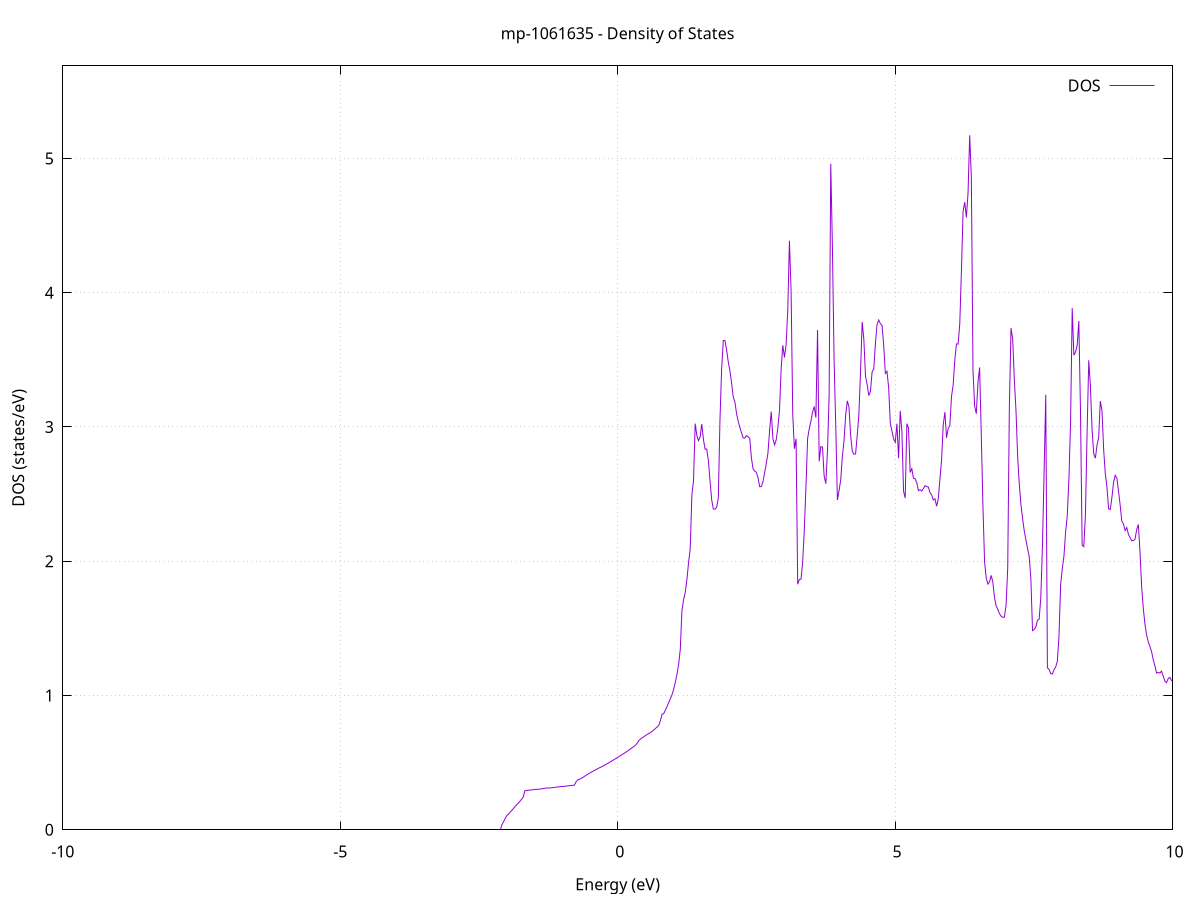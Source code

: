 set title 'mp-1061635 - Density of States'
set xlabel 'Energy (eV)'
set ylabel 'DOS (states/eV)'
set grid
set xrange [-10:10]
set yrange [0:5.689]
set xzeroaxis lt -1
set terminal png size 800,600
set output 'mp-1061635_dos_gnuplot.png'
plot '-' using 1:2 with lines title 'DOS'
-40.120500 0.000000
-40.090600 0.000000
-40.060800 0.000000
-40.031000 0.000000
-40.001200 0.000000
-39.971400 0.000000
-39.941600 0.000000
-39.911800 0.000000
-39.882000 0.000000
-39.852200 0.000000
-39.822400 0.000000
-39.792600 0.000000
-39.762800 0.000000
-39.733000 0.000000
-39.703200 0.000000
-39.673400 0.000000
-39.643600 0.000000
-39.613800 0.000000
-39.584000 0.000000
-39.554200 0.000000
-39.524400 0.000000
-39.494600 0.000000
-39.464800 0.000000
-39.434900 0.000000
-39.405100 0.000000
-39.375300 0.000000
-39.345500 0.000000
-39.315700 0.000000
-39.285900 0.000000
-39.256100 0.000000
-39.226300 0.000000
-39.196500 0.000000
-39.166700 0.000000
-39.136900 0.000000
-39.107100 0.000000
-39.077300 0.000000
-39.047500 0.000000
-39.017700 0.000000
-38.987900 0.000000
-38.958100 0.000000
-38.928300 0.000000
-38.898500 0.000000
-38.868700 0.000000
-38.838900 0.000000
-38.809100 0.000000
-38.779200 0.000000
-38.749400 0.000000
-38.719600 0.000000
-38.689800 0.000000
-38.660000 0.000000
-38.630200 0.000000
-38.600400 0.000000
-38.570600 0.000000
-38.540800 0.000000
-38.511000 0.000000
-38.481200 0.000000
-38.451400 0.000000
-38.421600 0.000000
-38.391800 0.000000
-38.362000 0.000000
-38.332200 0.000000
-38.302400 0.000000
-38.272600 0.000000
-38.242800 0.000000
-38.213000 0.000000
-38.183200 0.000000
-38.153400 0.000000
-38.123500 0.000000
-38.093700 0.000000
-38.063900 0.000000
-38.034100 0.000000
-38.004300 0.000000
-37.974500 0.000000
-37.944700 0.000000
-37.914900 0.000000
-37.885100 0.000000
-37.855300 0.000000
-37.825500 0.000000
-37.795700 0.000000
-37.765900 0.000000
-37.736100 0.000000
-37.706300 0.000000
-37.676500 0.000000
-37.646700 0.000000
-37.616900 0.000000
-37.587100 0.000000
-37.557300 0.000000
-37.527500 0.000000
-37.497700 0.000000
-37.467800 0.000000
-37.438000 0.000000
-37.408200 54.059800
-37.378400 39.136400
-37.348600 63.022700
-37.318800 0.000000
-37.289000 0.000000
-37.259200 0.000000
-37.229400 0.000000
-37.199600 0.000000
-37.169800 0.000000
-37.140000 0.000000
-37.110200 0.000000
-37.080400 0.000000
-37.050600 0.000000
-37.020800 0.000000
-36.991000 0.000000
-36.961200 0.000000
-36.931400 0.000000
-36.901600 0.000000
-36.871800 0.000000
-36.842000 0.000000
-36.812100 0.000000
-36.782300 0.000000
-36.752500 0.000000
-36.722700 0.000000
-36.692900 0.000000
-36.663100 0.000000
-36.633300 0.000000
-36.603500 0.000000
-36.573700 0.000000
-36.543900 0.000000
-36.514100 0.000000
-36.484300 0.000000
-36.454500 0.000000
-36.424700 0.000000
-36.394900 0.000000
-36.365100 0.000000
-36.335300 0.000000
-36.305500 0.000000
-36.275700 0.000000
-36.245900 0.000000
-36.216100 0.000000
-36.186300 0.000000
-36.156400 0.000000
-36.126600 0.000000
-36.096800 0.000000
-36.067000 0.000000
-36.037200 0.000000
-36.007400 0.000000
-35.977600 0.000000
-35.947800 0.000000
-35.918000 0.000000
-35.888200 0.000000
-35.858400 0.000000
-35.828600 0.000000
-35.798800 0.000000
-35.769000 0.000000
-35.739200 0.000000
-35.709400 0.000000
-35.679600 0.000000
-35.649800 0.000000
-35.620000 0.000000
-35.590200 0.000000
-35.560400 0.000000
-35.530600 0.000000
-35.500700 0.000000
-35.470900 0.000000
-35.441100 0.000000
-35.411300 0.000000
-35.381500 0.000000
-35.351700 0.000000
-35.321900 0.000000
-35.292100 0.000000
-35.262300 0.000000
-35.232500 0.000000
-35.202700 0.000000
-35.172900 0.000000
-35.143100 0.000000
-35.113300 0.000000
-35.083500 0.000000
-35.053700 0.000000
-35.023900 0.000000
-34.994100 0.000000
-34.964300 0.000000
-34.934500 0.000000
-34.904700 0.000000
-34.874900 0.000000
-34.845000 0.000000
-34.815200 0.000000
-34.785400 0.000000
-34.755600 0.000000
-34.725800 0.000000
-34.696000 0.000000
-34.666200 0.000000
-34.636400 0.000000
-34.606600 0.000000
-34.576800 0.000000
-34.547000 0.000000
-34.517200 0.000000
-34.487400 0.000000
-34.457600 0.000000
-34.427800 0.000000
-34.398000 0.000000
-34.368200 0.000000
-34.338400 0.000000
-34.308600 0.000000
-34.278800 0.000000
-34.249000 0.000000
-34.219200 0.000000
-34.189300 0.000000
-34.159500 0.000000
-34.129700 0.000000
-34.099900 0.000000
-34.070100 0.000000
-34.040300 0.000000
-34.010500 0.000000
-33.980700 0.000000
-33.950900 0.000000
-33.921100 0.000000
-33.891300 0.000000
-33.861500 0.000000
-33.831700 0.000000
-33.801900 0.000000
-33.772100 0.000000
-33.742300 0.000000
-33.712500 0.000000
-33.682700 0.000000
-33.652900 0.000000
-33.623100 0.000000
-33.593300 0.000000
-33.563500 0.000000
-33.533600 0.000000
-33.503800 0.000000
-33.474000 0.000000
-33.444200 0.000000
-33.414400 0.000000
-33.384600 0.000000
-33.354800 0.000000
-33.325000 0.000000
-33.295200 0.000000
-33.265400 0.000000
-33.235600 0.000000
-33.205800 0.000000
-33.176000 0.000000
-33.146200 0.000000
-33.116400 0.000000
-33.086600 0.000000
-33.056800 0.000000
-33.027000 0.000000
-32.997200 0.000000
-32.967400 0.000000
-32.937600 0.000000
-32.907800 0.000000
-32.877900 0.000000
-32.848100 0.000000
-32.818300 0.000000
-32.788500 0.000000
-32.758700 0.000000
-32.728900 0.000000
-32.699100 0.000000
-32.669300 0.000000
-32.639500 0.000000
-32.609700 0.000000
-32.579900 0.000000
-32.550100 0.000000
-32.520300 0.000000
-32.490500 0.000000
-32.460700 0.000000
-32.430900 0.000000
-32.401100 0.000000
-32.371300 0.000000
-32.341500 0.000000
-32.311700 0.000000
-32.281900 0.000000
-32.252100 0.000000
-32.222200 0.000000
-32.192400 0.000000
-32.162600 0.000000
-32.132800 0.000000
-32.103000 0.000000
-32.073200 0.000000
-32.043400 0.000000
-32.013600 0.000000
-31.983800 0.000000
-31.954000 0.000000
-31.924200 0.000000
-31.894400 0.000000
-31.864600 0.000000
-31.834800 0.000000
-31.805000 0.000000
-31.775200 0.000000
-31.745400 0.000000
-31.715600 0.000000
-31.685800 0.000000
-31.656000 0.000000
-31.626200 0.000000
-31.596400 0.000000
-31.566500 0.000000
-31.536700 0.000000
-31.506900 0.000000
-31.477100 0.000000
-31.447300 0.000000
-31.417500 0.000000
-31.387700 0.000000
-31.357900 0.000000
-31.328100 0.000000
-31.298300 0.000000
-31.268500 0.000000
-31.238700 0.000000
-31.208900 0.000000
-31.179100 0.000000
-31.149300 0.000000
-31.119500 0.000000
-31.089700 0.000000
-31.059900 0.000000
-31.030100 0.000000
-31.000300 0.000000
-30.970500 0.000000
-30.940700 0.000000
-30.910800 0.000000
-30.881000 0.000000
-30.851200 0.000000
-30.821400 0.000000
-30.791600 0.000000
-30.761800 0.000000
-30.732000 0.000000
-30.702200 0.000000
-30.672400 0.000000
-30.642600 0.000000
-30.612800 0.000000
-30.583000 0.000000
-30.553200 0.000000
-30.523400 0.000000
-30.493600 0.000000
-30.463800 0.000000
-30.434000 0.000000
-30.404200 0.000000
-30.374400 0.000000
-30.344600 0.000000
-30.314800 0.000000
-30.285000 0.000000
-30.255100 0.000000
-30.225300 0.000000
-30.195500 0.000000
-30.165700 0.000000
-30.135900 0.000000
-30.106100 0.000000
-30.076300 0.000000
-30.046500 0.000000
-30.016700 0.000000
-29.986900 0.000000
-29.957100 0.000000
-29.927300 0.000000
-29.897500 0.000000
-29.867700 0.000000
-29.837900 0.000000
-29.808100 0.000000
-29.778300 0.000000
-29.748500 0.000000
-29.718700 0.000000
-29.688900 0.000000
-29.659100 0.000000
-29.629300 0.000000
-29.599400 0.000000
-29.569600 0.000000
-29.539800 0.000000
-29.510000 0.000000
-29.480200 0.000000
-29.450400 0.000000
-29.420600 0.000000
-29.390800 0.000000
-29.361000 0.000000
-29.331200 0.000000
-29.301400 0.000000
-29.271600 0.000000
-29.241800 0.000000
-29.212000 0.000000
-29.182200 0.000000
-29.152400 0.000000
-29.122600 0.000000
-29.092800 0.000000
-29.063000 0.000000
-29.033200 0.000000
-29.003400 0.000000
-28.973600 0.000000
-28.943700 0.000000
-28.913900 0.000000
-28.884100 0.000000
-28.854300 0.000000
-28.824500 0.000000
-28.794700 0.000000
-28.764900 0.000000
-28.735100 0.000000
-28.705300 0.000000
-28.675500 0.000000
-28.645700 0.000000
-28.615900 0.000000
-28.586100 0.000000
-28.556300 0.000000
-28.526500 0.000000
-28.496700 0.000000
-28.466900 0.000000
-28.437100 0.000000
-28.407300 0.000000
-28.377500 0.000000
-28.347700 0.000000
-28.317900 0.000000
-28.288000 0.000000
-28.258200 0.000000
-28.228400 0.000000
-28.198600 0.000000
-28.168800 0.000000
-28.139000 0.000000
-28.109200 0.000000
-28.079400 0.000000
-28.049600 0.000000
-28.019800 0.000000
-27.990000 0.000000
-27.960200 0.000000
-27.930400 0.000000
-27.900600 0.000000
-27.870800 0.000000
-27.841000 0.000000
-27.811200 0.000000
-27.781400 0.000000
-27.751600 0.000000
-27.721800 0.000000
-27.692000 0.000000
-27.662200 0.000000
-27.632300 0.000000
-27.602500 0.000000
-27.572700 0.000000
-27.542900 0.000000
-27.513100 0.000000
-27.483300 0.000000
-27.453500 0.000000
-27.423700 0.000000
-27.393900 0.000000
-27.364100 0.000000
-27.334300 0.000000
-27.304500 0.000000
-27.274700 0.000000
-27.244900 0.000000
-27.215100 0.000000
-27.185300 0.000000
-27.155500 0.000000
-27.125700 0.000000
-27.095900 0.000000
-27.066100 0.000000
-27.036300 0.000000
-27.006500 0.000000
-26.976600 0.000000
-26.946800 0.000000
-26.917000 0.000000
-26.887200 0.000000
-26.857400 0.000000
-26.827600 0.000000
-26.797800 0.000000
-26.768000 0.000000
-26.738200 0.000000
-26.708400 0.000000
-26.678600 0.000000
-26.648800 3.176400
-26.619000 3.505100
-26.589200 7.265200
-26.559400 7.619300
-26.529600 8.308200
-26.499800 9.357700
-26.470000 13.676000
-26.440200 15.038000
-26.410400 12.339400
-26.380600 10.836700
-26.350800 12.635500
-26.320900 2.105700
-26.291100 2.290200
-26.261300 2.343800
-26.231500 2.434100
-26.201700 3.403600
-26.171900 9.936900
-26.142100 22.909900
-26.112300 19.046800
-26.082500 5.557400
-26.052700 6.165800
-26.022900 9.244000
-25.993100 10.503100
-25.963300 36.418500
-25.933500 15.148900
-25.903700 10.736200
-25.873900 10.257200
-25.844100 11.786200
-25.814300 12.355600
-25.784500 11.338600
-25.754700 13.071800
-25.724900 11.232700
-25.695100 9.788600
-25.665200 8.911100
-25.635400 8.277100
-25.605600 7.827600
-25.575800 7.023600
-25.546000 3.894200
-25.516200 3.915600
-25.486400 0.000000
-25.456600 0.000000
-25.426800 0.000000
-25.397000 0.000000
-25.367200 0.000000
-25.337400 0.000000
-25.307600 0.000000
-25.277800 0.000000
-25.248000 0.000000
-25.218200 0.000000
-25.188400 0.000000
-25.158600 0.000000
-25.128800 0.000000
-25.099000 0.000000
-25.069200 0.000000
-25.039400 0.000000
-25.009500 0.000000
-24.979700 0.000000
-24.949900 0.000000
-24.920100 0.000000
-24.890300 0.000000
-24.860500 0.000000
-24.830700 0.000000
-24.800900 0.000000
-24.771100 0.000000
-24.741300 0.000000
-24.711500 0.000000
-24.681700 0.000000
-24.651900 0.000000
-24.622100 0.000000
-24.592300 0.000000
-24.562500 0.000000
-24.532700 0.000000
-24.502900 0.000000
-24.473100 0.000000
-24.443300 0.000000
-24.413500 0.000000
-24.383700 0.000000
-24.353800 0.000000
-24.324000 0.000000
-24.294200 0.000000
-24.264400 0.000000
-24.234600 0.000000
-24.204800 0.000000
-24.175000 0.000000
-24.145200 0.000000
-24.115400 0.000000
-24.085600 0.000000
-24.055800 0.000000
-24.026000 0.000000
-23.996200 0.000000
-23.966400 0.000000
-23.936600 0.000000
-23.906800 0.000000
-23.877000 0.000000
-23.847200 0.000000
-23.817400 0.000000
-23.787600 0.000000
-23.757800 0.000000
-23.728000 0.000000
-23.698200 0.000000
-23.668300 0.000000
-23.638500 0.000000
-23.608700 0.000000
-23.578900 0.000000
-23.549100 0.000000
-23.519300 0.000000
-23.489500 0.000000
-23.459700 0.000000
-23.429900 0.000000
-23.400100 0.000000
-23.370300 0.000000
-23.340500 0.000000
-23.310700 0.000000
-23.280900 0.000000
-23.251100 0.000000
-23.221300 0.000000
-23.191500 0.000000
-23.161700 0.000000
-23.131900 0.000000
-23.102100 0.000000
-23.072300 0.000000
-23.042500 0.000000
-23.012600 0.000000
-22.982800 0.000000
-22.953000 0.000000
-22.923200 0.000000
-22.893400 0.000000
-22.863600 0.000000
-22.833800 0.000000
-22.804000 0.000000
-22.774200 0.000000
-22.744400 0.000000
-22.714600 0.000000
-22.684800 0.000000
-22.655000 0.000000
-22.625200 0.000000
-22.595400 0.000000
-22.565600 0.000000
-22.535800 0.000000
-22.506000 0.000000
-22.476200 0.000000
-22.446400 0.000000
-22.416600 0.000000
-22.386800 0.000000
-22.356900 0.000000
-22.327100 0.000000
-22.297300 0.000000
-22.267500 0.000000
-22.237700 0.000000
-22.207900 0.000000
-22.178100 0.000000
-22.148300 0.000000
-22.118500 0.000000
-22.088700 0.000000
-22.058900 0.000000
-22.029100 0.000000
-21.999300 0.000000
-21.969500 0.000000
-21.939700 0.000000
-21.909900 0.000000
-21.880100 0.000000
-21.850300 0.000000
-21.820500 0.000000
-21.790700 0.000000
-21.760900 0.000000
-21.731100 0.000000
-21.701200 0.000000
-21.671400 0.000000
-21.641600 0.000000
-21.611800 0.000000
-21.582000 0.000000
-21.552200 0.000000
-21.522400 0.000000
-21.492600 0.000000
-21.462800 0.000000
-21.433000 0.000000
-21.403200 0.000000
-21.373400 0.000000
-21.343600 0.000000
-21.313800 0.000000
-21.284000 0.000000
-21.254200 0.000000
-21.224400 0.000000
-21.194600 0.000000
-21.164800 0.000000
-21.135000 0.000000
-21.105200 0.000000
-21.075400 0.000000
-21.045500 0.000000
-21.015700 0.000000
-20.985900 0.000000
-20.956100 0.000000
-20.926300 0.000000
-20.896500 0.000000
-20.866700 0.000000
-20.836900 0.000000
-20.807100 0.000000
-20.777300 0.000000
-20.747500 0.000000
-20.717700 0.000000
-20.687900 0.000000
-20.658100 0.000000
-20.628300 0.000000
-20.598500 0.000000
-20.568700 0.000000
-20.538900 0.000000
-20.509100 0.000000
-20.479300 0.000000
-20.449500 0.000000
-20.419700 0.000000
-20.389800 0.000000
-20.360000 0.000000
-20.330200 0.000000
-20.300400 0.000000
-20.270600 0.000000
-20.240800 0.000000
-20.211000 0.000000
-20.181200 0.000000
-20.151400 0.000000
-20.121600 0.000000
-20.091800 0.000000
-20.062000 0.000000
-20.032200 0.000000
-20.002400 0.000000
-19.972600 0.000000
-19.942800 0.000000
-19.913000 0.000000
-19.883200 0.000000
-19.853400 0.000000
-19.823600 0.000000
-19.793800 0.000000
-19.764000 0.000000
-19.734100 0.000000
-19.704300 0.000000
-19.674500 0.000000
-19.644700 0.000000
-19.614900 0.000000
-19.585100 0.000000
-19.555300 0.000000
-19.525500 0.000000
-19.495700 0.000000
-19.465900 0.000000
-19.436100 0.000000
-19.406300 0.000000
-19.376500 0.000000
-19.346700 0.000000
-19.316900 0.000000
-19.287100 0.000000
-19.257300 0.000000
-19.227500 0.000000
-19.197700 0.000000
-19.167900 0.000000
-19.138100 0.000000
-19.108300 0.000000
-19.078400 0.000000
-19.048600 0.000000
-19.018800 0.000000
-18.989000 0.000000
-18.959200 0.000000
-18.929400 0.000000
-18.899600 0.000000
-18.869800 0.000000
-18.840000 0.000000
-18.810200 0.000000
-18.780400 0.000000
-18.750600 0.000000
-18.720800 0.000000
-18.691000 0.000000
-18.661200 0.000000
-18.631400 0.000000
-18.601600 0.000000
-18.571800 0.000000
-18.542000 0.000000
-18.512200 0.000000
-18.482400 0.000000
-18.452600 0.000000
-18.422700 0.000000
-18.392900 0.000000
-18.363100 0.000000
-18.333300 0.000000
-18.303500 0.000000
-18.273700 0.000000
-18.243900 0.000000
-18.214100 0.000000
-18.184300 0.000000
-18.154500 0.000000
-18.124700 0.000000
-18.094900 0.000000
-18.065100 0.000000
-18.035300 0.000000
-18.005500 0.000000
-17.975700 0.000000
-17.945900 0.000000
-17.916100 0.000000
-17.886300 0.000000
-17.856500 0.000000
-17.826700 0.000000
-17.796900 0.000000
-17.767000 0.000000
-17.737200 0.000000
-17.707400 0.000000
-17.677600 0.000000
-17.647800 0.000000
-17.618000 0.000000
-17.588200 0.000000
-17.558400 0.000000
-17.528600 0.000000
-17.498800 0.000000
-17.469000 0.000000
-17.439200 0.000000
-17.409400 0.000000
-17.379600 0.000000
-17.349800 0.000000
-17.320000 0.000000
-17.290200 0.000000
-17.260400 0.000000
-17.230600 0.000000
-17.200800 0.000000
-17.171000 0.000000
-17.141200 0.000000
-17.111300 0.000000
-17.081500 0.000000
-17.051700 0.000000
-17.021900 0.000000
-16.992100 0.000000
-16.962300 0.000000
-16.932500 0.000000
-16.902700 0.000000
-16.872900 0.000000
-16.843100 0.000000
-16.813300 0.000000
-16.783500 0.000000
-16.753700 0.000000
-16.723900 0.000000
-16.694100 0.000000
-16.664300 0.000000
-16.634500 0.000000
-16.604700 0.000000
-16.574900 0.000000
-16.545100 0.000000
-16.515300 0.000000
-16.485500 0.000000
-16.455600 0.000000
-16.425800 0.000000
-16.396000 0.000000
-16.366200 0.000000
-16.336400 0.000000
-16.306600 0.000000
-16.276800 0.000000
-16.247000 0.000000
-16.217200 0.000000
-16.187400 0.000000
-16.157600 0.000000
-16.127800 0.000000
-16.098000 0.000000
-16.068200 0.000000
-16.038400 0.000000
-16.008600 0.000000
-15.978800 0.000000
-15.949000 0.000000
-15.919200 0.000000
-15.889400 0.000000
-15.859600 0.000000
-15.829800 0.000000
-15.799900 0.000000
-15.770100 0.000000
-15.740300 0.000000
-15.710500 0.000000
-15.680700 0.000000
-15.650900 0.000000
-15.621100 0.000000
-15.591300 0.000000
-15.561500 0.000000
-15.531700 0.000000
-15.501900 0.000000
-15.472100 0.000000
-15.442300 0.000000
-15.412500 0.000000
-15.382700 0.000000
-15.352900 0.000000
-15.323100 0.000000
-15.293300 0.000000
-15.263500 0.000000
-15.233700 0.000000
-15.203900 0.000000
-15.174100 0.000000
-15.144200 0.000000
-15.114400 0.000000
-15.084600 0.000000
-15.054800 0.000000
-15.025000 0.000000
-14.995200 0.000000
-14.965400 0.000000
-14.935600 0.000000
-14.905800 0.000000
-14.876000 0.000000
-14.846200 0.000000
-14.816400 0.000000
-14.786600 0.000000
-14.756800 0.000000
-14.727000 0.000000
-14.697200 0.000000
-14.667400 0.000000
-14.637600 0.000000
-14.607800 0.000000
-14.578000 0.000000
-14.548200 0.000000
-14.518400 0.000000
-14.488500 0.000000
-14.458700 0.000000
-14.428900 0.000000
-14.399100 0.000000
-14.369300 0.000000
-14.339500 0.000000
-14.309700 0.000000
-14.279900 0.000000
-14.250100 0.000000
-14.220300 0.000000
-14.190500 0.000000
-14.160700 0.000000
-14.130900 0.000000
-14.101100 0.000000
-14.071300 0.000000
-14.041500 0.000000
-14.011700 0.000000
-13.981900 0.000000
-13.952100 0.000000
-13.922300 0.000000
-13.892500 0.000000
-13.862700 0.000000
-13.832800 0.000000
-13.803000 0.000000
-13.773200 0.000000
-13.743400 0.000000
-13.713600 0.000000
-13.683800 0.000000
-13.654000 0.000000
-13.624200 0.000000
-13.594400 0.000000
-13.564600 0.000000
-13.534800 0.000000
-13.505000 0.000000
-13.475200 0.000000
-13.445400 0.000000
-13.415600 0.000000
-13.385800 0.000000
-13.356000 0.000000
-13.326200 0.000000
-13.296400 0.000000
-13.266600 0.000000
-13.236800 0.000000
-13.207000 0.000000
-13.177100 0.000000
-13.147300 0.000000
-13.117500 0.000000
-13.087700 0.000000
-13.057900 0.000000
-13.028100 0.000000
-12.998300 0.000000
-12.968500 0.000000
-12.938700 0.000000
-12.908900 0.000000
-12.879100 0.000000
-12.849300 0.000000
-12.819500 0.000000
-12.789700 0.000000
-12.759900 0.000000
-12.730100 0.000000
-12.700300 0.000000
-12.670500 0.000000
-12.640700 0.000000
-12.610900 0.000000
-12.581100 0.000000
-12.551300 0.000000
-12.521400 0.000000
-12.491600 0.000000
-12.461800 0.000000
-12.432000 0.000000
-12.402200 0.000000
-12.372400 0.000000
-12.342600 0.000000
-12.312800 0.000000
-12.283000 0.000000
-12.253200 0.000000
-12.223400 0.000000
-12.193600 0.000000
-12.163800 0.000000
-12.134000 0.000000
-12.104200 0.000000
-12.074400 0.000000
-12.044600 0.000000
-12.014800 0.000000
-11.985000 0.000000
-11.955200 0.000000
-11.925400 0.000000
-11.895600 0.000000
-11.865700 0.000000
-11.835900 0.000000
-11.806100 0.000000
-11.776300 0.000000
-11.746500 0.000000
-11.716700 0.000000
-11.686900 0.000000
-11.657100 0.000000
-11.627300 0.000000
-11.597500 0.000000
-11.567700 0.000000
-11.537900 0.000000
-11.508100 0.000000
-11.478300 0.000000
-11.448500 0.000000
-11.418700 0.000000
-11.388900 0.000000
-11.359100 0.000000
-11.329300 0.000000
-11.299500 0.000000
-11.269700 0.000000
-11.239900 0.000000
-11.210000 0.000000
-11.180200 0.000000
-11.150400 0.000000
-11.120600 0.000000
-11.090800 0.000000
-11.061000 0.000000
-11.031200 0.000000
-11.001400 0.000000
-10.971600 0.000000
-10.941800 0.000000
-10.912000 0.000000
-10.882200 0.000000
-10.852400 0.000000
-10.822600 0.000000
-10.792800 0.000000
-10.763000 0.000000
-10.733200 0.000000
-10.703400 0.000000
-10.673600 0.000000
-10.643800 0.000000
-10.614000 0.000000
-10.584200 0.000000
-10.554300 0.000000
-10.524500 0.000000
-10.494700 0.000000
-10.464900 0.000000
-10.435100 0.000000
-10.405300 0.000000
-10.375500 0.000000
-10.345700 0.000000
-10.315900 0.000000
-10.286100 0.000000
-10.256300 0.000000
-10.226500 0.000000
-10.196700 0.000000
-10.166900 0.000000
-10.137100 0.000000
-10.107300 0.000000
-10.077500 0.000000
-10.047700 0.000000
-10.017900 0.000000
-9.988100 0.000000
-9.958300 0.000000
-9.928500 0.000000
-9.898600 0.000000
-9.868800 0.000000
-9.839000 0.000000
-9.809200 0.000000
-9.779400 0.000000
-9.749600 0.000000
-9.719800 0.000000
-9.690000 0.000000
-9.660200 0.000000
-9.630400 0.000000
-9.600600 0.000000
-9.570800 0.000000
-9.541000 0.000000
-9.511200 0.000000
-9.481400 0.000000
-9.451600 0.000000
-9.421800 0.000000
-9.392000 0.000000
-9.362200 0.000000
-9.332400 0.000000
-9.302600 0.000000
-9.272800 0.000000
-9.242900 0.000000
-9.213100 0.000000
-9.183300 0.000000
-9.153500 0.000000
-9.123700 0.000000
-9.093900 0.000000
-9.064100 0.000000
-9.034300 0.000000
-9.004500 0.000000
-8.974700 0.000000
-8.944900 0.000000
-8.915100 0.000000
-8.885300 0.000000
-8.855500 0.000000
-8.825700 0.000000
-8.795900 0.000000
-8.766100 0.000000
-8.736300 0.000000
-8.706500 0.000000
-8.676700 0.000000
-8.646900 0.000000
-8.617100 0.000000
-8.587200 0.000000
-8.557400 0.000000
-8.527600 0.000000
-8.497800 0.000000
-8.468000 0.000000
-8.438200 0.000000
-8.408400 0.000000
-8.378600 0.000000
-8.348800 0.000000
-8.319000 0.000000
-8.289200 0.000000
-8.259400 0.000000
-8.229600 0.000000
-8.199800 0.000000
-8.170000 0.000000
-8.140200 0.000000
-8.110400 0.000000
-8.080600 0.000000
-8.050800 0.000000
-8.021000 0.000000
-7.991200 0.000000
-7.961400 0.000000
-7.931500 0.000000
-7.901700 0.000000
-7.871900 0.000000
-7.842100 0.000000
-7.812300 0.000000
-7.782500 0.000000
-7.752700 0.000000
-7.722900 0.000000
-7.693100 0.000000
-7.663300 0.000000
-7.633500 0.000000
-7.603700 0.000000
-7.573900 0.000000
-7.544100 0.000000
-7.514300 0.000000
-7.484500 0.000000
-7.454700 0.000000
-7.424900 0.000000
-7.395100 0.000000
-7.365300 0.000000
-7.335500 0.000000
-7.305700 0.000000
-7.275800 0.000000
-7.246000 0.000000
-7.216200 0.000000
-7.186400 0.000000
-7.156600 0.000000
-7.126800 0.000000
-7.097000 0.000000
-7.067200 0.000000
-7.037400 0.000000
-7.007600 0.000000
-6.977800 0.000000
-6.948000 0.000000
-6.918200 0.000000
-6.888400 0.000000
-6.858600 0.000000
-6.828800 0.000000
-6.799000 0.000000
-6.769200 0.000000
-6.739400 0.000000
-6.709600 0.000000
-6.679800 0.000000
-6.650000 0.000000
-6.620100 0.000000
-6.590300 0.000000
-6.560500 0.000000
-6.530700 0.000000
-6.500900 0.000000
-6.471100 0.000000
-6.441300 0.000000
-6.411500 0.000000
-6.381700 0.000000
-6.351900 0.000000
-6.322100 0.000000
-6.292300 0.000000
-6.262500 0.000000
-6.232700 0.000000
-6.202900 0.000000
-6.173100 0.000000
-6.143300 0.000000
-6.113500 0.000000
-6.083700 0.000000
-6.053900 0.000000
-6.024100 0.000000
-5.994300 0.000000
-5.964400 0.000000
-5.934600 0.000000
-5.904800 0.000000
-5.875000 0.000000
-5.845200 0.000000
-5.815400 0.000000
-5.785600 0.000000
-5.755800 0.000000
-5.726000 0.000000
-5.696200 0.000000
-5.666400 0.000000
-5.636600 0.000000
-5.606800 0.000000
-5.577000 0.000000
-5.547200 0.000000
-5.517400 0.000000
-5.487600 0.000000
-5.457800 0.000000
-5.428000 0.000000
-5.398200 0.000000
-5.368400 0.000000
-5.338600 0.000000
-5.308700 0.000000
-5.278900 0.000000
-5.249100 0.000000
-5.219300 0.000000
-5.189500 0.000000
-5.159700 0.000000
-5.129900 0.000000
-5.100100 0.000000
-5.070300 0.000000
-5.040500 0.000000
-5.010700 0.000000
-4.980900 0.000000
-4.951100 0.000000
-4.921300 0.000000
-4.891500 0.000000
-4.861700 0.000000
-4.831900 0.000000
-4.802100 0.000000
-4.772300 0.000000
-4.742500 0.000000
-4.712700 0.000000
-4.682900 0.000000
-4.653000 0.000000
-4.623200 0.000000
-4.593400 0.000000
-4.563600 0.000000
-4.533800 0.000000
-4.504000 0.000000
-4.474200 0.000000
-4.444400 0.000000
-4.414600 0.000000
-4.384800 0.000000
-4.355000 0.000000
-4.325200 0.000000
-4.295400 0.000000
-4.265600 0.000000
-4.235800 0.000000
-4.206000 0.000000
-4.176200 0.000000
-4.146400 0.000000
-4.116600 0.000000
-4.086800 0.000000
-4.057000 0.000000
-4.027200 0.000000
-3.997300 0.000000
-3.967500 0.000000
-3.937700 0.000000
-3.907900 0.000000
-3.878100 0.000000
-3.848300 0.000000
-3.818500 0.000000
-3.788700 0.000000
-3.758900 0.000000
-3.729100 0.000000
-3.699300 0.000000
-3.669500 0.000000
-3.639700 0.000000
-3.609900 0.000000
-3.580100 0.000000
-3.550300 0.000000
-3.520500 0.000000
-3.490700 0.000000
-3.460900 0.000000
-3.431100 0.000000
-3.401300 0.000000
-3.371500 0.000000
-3.341600 0.000000
-3.311800 0.000000
-3.282000 0.000000
-3.252200 0.000000
-3.222400 0.000000
-3.192600 0.000000
-3.162800 0.000000
-3.133000 0.000000
-3.103200 0.000000
-3.073400 0.000000
-3.043600 0.000000
-3.013800 0.000000
-2.984000 0.000000
-2.954200 0.000000
-2.924400 0.000000
-2.894600 0.000000
-2.864800 0.000000
-2.835000 0.000000
-2.805200 0.000000
-2.775400 0.000000
-2.745600 0.000000
-2.715800 0.000000
-2.685900 0.000000
-2.656100 0.000000
-2.626300 0.000000
-2.596500 0.000000
-2.566700 0.000000
-2.536900 0.000000
-2.507100 0.000000
-2.477300 0.000000
-2.447500 0.000000
-2.417700 0.000000
-2.387900 0.000000
-2.358100 0.000000
-2.328300 0.000000
-2.298500 0.000000
-2.268700 0.000000
-2.238900 0.000000
-2.209100 0.000000
-2.179300 0.000000
-2.149500 0.000000
-2.119700 0.000000
-2.089900 0.033000
-2.060100 0.057700
-2.030200 0.081400
-2.000400 0.104400
-1.970600 0.115200
-1.940800 0.129200
-1.911000 0.142600
-1.881200 0.157100
-1.851400 0.172100
-1.821600 0.185200
-1.791800 0.197800
-1.762000 0.211900
-1.732200 0.226800
-1.702400 0.241900
-1.672600 0.291100
-1.642800 0.292600
-1.613000 0.295100
-1.583200 0.294600
-1.553400 0.297000
-1.523600 0.298500
-1.493800 0.300600
-1.464000 0.301500
-1.434200 0.301200
-1.404400 0.302900
-1.374500 0.304900
-1.344700 0.306300
-1.314900 0.308600
-1.285100 0.311100
-1.255300 0.311400
-1.225500 0.311100
-1.195700 0.312300
-1.165900 0.314100
-1.136100 0.316000
-1.106300 0.317500
-1.076500 0.319000
-1.046700 0.320400
-1.016900 0.322000
-0.987100 0.322800
-0.957300 0.323600
-0.927500 0.325200
-0.897700 0.327000
-0.867900 0.328400
-0.838100 0.329700
-0.808300 0.330900
-0.778500 0.332600
-0.748700 0.358300
-0.718800 0.372100
-0.689000 0.375600
-0.659200 0.382000
-0.629400 0.389300
-0.599600 0.397300
-0.569800 0.405800
-0.540000 0.412900
-0.510200 0.420500
-0.480400 0.428100
-0.450600 0.434500
-0.420800 0.440700
-0.391000 0.447400
-0.361200 0.454300
-0.331400 0.461000
-0.301600 0.466900
-0.271800 0.472800
-0.242000 0.479600
-0.212200 0.486500
-0.182400 0.493600
-0.152600 0.500800
-0.122800 0.508100
-0.093000 0.515200
-0.063100 0.522600
-0.033300 0.530400
-0.003500 0.538400
0.026300 0.546200
0.056100 0.554000
0.085900 0.561800
0.115700 0.569100
0.145500 0.577100
0.175300 0.585600
0.205100 0.594400
0.234900 0.603300
0.264700 0.612500
0.294500 0.621800
0.324300 0.631200
0.354100 0.645800
0.383900 0.665400
0.413700 0.676400
0.443500 0.685100
0.473300 0.693700
0.503100 0.702200
0.532900 0.710400
0.562700 0.716700
0.592600 0.724300
0.622400 0.733800
0.652200 0.744200
0.682000 0.754800
0.711800 0.765700
0.741600 0.777400
0.771400 0.814000
0.801200 0.861200
0.831000 0.865500
0.860800 0.891600
0.890600 0.918800
0.920400 0.948100
0.950200 0.975700
0.980000 1.006000
1.009800 1.047200
1.039600 1.098200
1.069400 1.158600
1.099200 1.230700
1.129000 1.344200
1.158800 1.631700
1.188600 1.715300
1.218400 1.768900
1.248300 1.863000
1.278100 1.990000
1.307900 2.091600
1.337700 2.491800
1.367500 2.599900
1.397300 3.025100
1.427100 2.936600
1.456900 2.897900
1.486700 2.926600
1.516500 3.021700
1.546300 2.906400
1.576100 2.834500
1.605900 2.835900
1.635700 2.746900
1.665500 2.597900
1.695300 2.456800
1.725100 2.388400
1.754900 2.388300
1.784700 2.402300
1.814500 2.472000
1.844300 3.055500
1.874100 3.428200
1.904000 3.644300
1.933800 3.642900
1.963600 3.574600
1.993400 3.485700
2.023200 3.418700
2.053000 3.330800
2.082800 3.224000
2.112600 3.188400
2.142400 3.101300
2.172200 3.043900
2.202000 2.997000
2.231800 2.957900
2.261600 2.918800
2.291400 2.916500
2.321200 2.935900
2.351000 2.926900
2.380800 2.914900
2.410600 2.770800
2.440400 2.688100
2.470200 2.671300
2.500000 2.662400
2.529800 2.622700
2.559700 2.555200
2.589500 2.555500
2.619300 2.592600
2.649100 2.657100
2.678900 2.727700
2.708700 2.805600
2.738500 2.971600
2.768300 3.114700
2.798100 2.913000
2.827900 2.865800
2.857700 2.903900
2.887500 2.993700
2.917300 3.123000
2.947100 3.436900
2.976900 3.607700
3.006700 3.517900
3.036500 3.614700
3.066300 3.870800
3.096100 4.386200
3.125900 4.014400
3.155700 3.096700
3.185500 2.837900
3.215400 2.912300
3.245200 1.828400
3.275000 1.864100
3.304800 1.866100
3.334600 1.995300
3.364400 2.233000
3.394200 2.559700
3.424000 2.914500
3.453800 2.988600
3.483600 3.043600
3.513400 3.111500
3.543200 3.151800
3.573000 3.069200
3.602800 3.721900
3.632600 2.743600
3.662400 2.853700
3.692200 2.850300
3.722000 2.633100
3.751800 2.577600
3.781600 2.818500
3.811400 3.234500
3.841200 4.960100
3.871100 4.330200
3.900900 3.504400
3.930700 3.009100
3.960500 2.455800
3.990300 2.524900
4.020100 2.605400
4.049900 2.780800
4.079700 2.896500
4.109500 3.087800
4.139300 3.194400
4.169100 3.148300
4.198900 2.938900
4.228700 2.819300
4.258500 2.796400
4.288300 2.799900
4.318100 2.936900
4.347900 3.096900
4.377700 3.412700
4.407500 3.782300
4.437300 3.652500
4.467100 3.378600
4.496900 3.315100
4.526800 3.233100
4.556600 3.266200
4.586400 3.410700
4.616200 3.432400
4.646000 3.623200
4.675800 3.765300
4.705600 3.796700
4.735400 3.768300
4.765200 3.757100
4.795000 3.608800
4.824800 3.399000
4.854600 3.414400
4.884400 3.292700
4.914200 3.027400
4.944000 2.969800
4.973800 2.910600
5.003600 2.885700
5.033400 3.024300
5.063200 2.767400
5.093000 3.119600
5.122800 2.969600
5.152600 2.521700
5.182400 2.470600
5.212300 3.024100
5.242100 2.993400
5.271900 2.660900
5.301700 2.689500
5.331500 2.618400
5.361300 2.614700
5.391100 2.584200
5.420900 2.525800
5.450700 2.532700
5.480500 2.523000
5.510300 2.541300
5.540100 2.562600
5.569900 2.556200
5.599700 2.551900
5.629500 2.510900
5.659300 2.494400
5.689100 2.456400
5.718900 2.465100
5.748700 2.409100
5.778500 2.464600
5.808300 2.611300
5.838100 2.753400
5.868000 3.016200
5.897800 3.110600
5.927600 2.919100
5.957400 2.988300
5.987200 3.010000
6.017000 3.226500
6.046800 3.312500
6.076600 3.497000
6.106400 3.618200
6.136200 3.617200
6.166000 3.766700
6.195800 4.159200
6.225600 4.605600
6.255400 4.674800
6.285200 4.559800
6.315000 4.739700
6.344800 5.171400
6.374600 4.862300
6.404400 3.419500
6.434200 3.155600
6.464000 3.098500
6.493800 3.328600
6.523700 3.442900
6.553500 2.942600
6.583300 2.415200
6.613100 1.995200
6.642900 1.875400
6.672700 1.829700
6.702500 1.845800
6.732300 1.894300
6.762100 1.844300
6.791900 1.728600
6.821700 1.666700
6.851500 1.641600
6.881300 1.609500
6.911100 1.590700
6.940900 1.582500
6.970700 1.583800
7.000500 1.673600
7.030300 1.948500
7.060100 3.159500
7.089900 3.735700
7.119700 3.655900
7.149500 3.351900
7.179400 3.120400
7.209200 2.777700
7.239000 2.572600
7.268800 2.420600
7.298600 2.317500
7.328400 2.225300
7.358200 2.159100
7.388000 2.092800
7.417800 2.033200
7.447600 1.867100
7.477400 1.483100
7.507200 1.491600
7.537000 1.510200
7.566800 1.561000
7.596600 1.569100
7.626400 1.727400
7.656200 2.114100
7.686000 2.664800
7.715800 3.238800
7.745600 1.206200
7.775400 1.194500
7.805200 1.162300
7.835100 1.160100
7.864900 1.190900
7.894700 1.212300
7.924500 1.255000
7.954300 1.440400
7.984100 1.825000
8.013900 1.946700
8.043700 2.037400
8.073500 2.216900
8.103300 2.338600
8.133100 2.612900
8.162900 3.033400
8.192700 3.884900
8.222500 3.534300
8.252300 3.557300
8.282100 3.606000
8.311900 3.788900
8.341700 3.116700
8.371500 2.119500
8.401300 2.108200
8.431100 2.350900
8.460900 2.962700
8.490800 3.496300
8.520600 3.304000
8.550400 2.981100
8.580200 2.799500
8.610000 2.767400
8.639800 2.865400
8.669600 2.921700
8.699400 3.192600
8.729200 3.120500
8.759000 2.832000
8.788800 2.652700
8.818600 2.552000
8.848400 2.390500
8.878200 2.384900
8.908000 2.473900
8.937800 2.588000
8.967600 2.640000
8.997400 2.618500
9.027200 2.522200
9.057000 2.416500
9.086800 2.297400
9.116600 2.278500
9.146500 2.228500
9.176300 2.250700
9.206100 2.200100
9.235900 2.175200
9.265700 2.152100
9.295500 2.154400
9.325300 2.164700
9.355100 2.237600
9.384900 2.273100
9.414700 2.067000
9.444500 1.806200
9.474300 1.646000
9.504100 1.530000
9.533900 1.450200
9.563700 1.399200
9.593500 1.364600
9.623300 1.326100
9.653100 1.265400
9.682900 1.220700
9.712700 1.167000
9.742500 1.171900
9.772300 1.166900
9.802200 1.181600
9.832000 1.145800
9.861800 1.108000
9.891600 1.095100
9.921400 1.125000
9.951200 1.135200
9.981000 1.110100
10.010800 1.110100
10.040600 1.113800
10.070400 1.121000
10.100200 1.130600
10.130000 1.141600
10.159800 1.145800
10.189600 1.157000
10.219400 1.270200
10.249200 1.440300
10.279000 1.478400
10.308800 1.480300
10.338600 1.506400
10.368400 1.527400
10.398200 1.554700
10.428000 1.619600
10.457900 1.708700
10.487700 1.839000
10.517500 1.898100
10.547300 2.011400
10.577100 2.053200
10.606900 2.062300
10.636700 2.037900
10.666500 1.977200
10.696300 1.925600
10.726100 1.924500
10.755900 1.907900
10.785700 1.855700
10.815500 1.832900
10.845300 1.813400
10.875100 1.773300
10.904900 1.714600
10.934700 1.666100
10.964500 1.640000
10.994300 1.599800
11.024100 1.572100
11.053900 1.487800
11.083700 1.405000
11.113600 1.335200
11.143400 1.293600
11.173200 1.288800
11.203000 1.323200
11.232800 1.399500
11.262600 1.327200
11.292400 1.271500
11.322200 1.239000
11.352000 1.212000
11.381800 1.186200
11.411600 1.162800
11.441400 1.137300
11.471200 1.119200
11.501000 1.087900
11.530800 1.071700
11.560600 1.066400
11.590400 1.061600
11.620200 1.065800
11.650000 1.074200
11.679800 1.059100
11.709600 1.063200
11.739400 1.011700
11.769300 0.971000
11.799100 0.961200
11.828900 0.976400
11.858700 0.936700
11.888500 0.914500
11.918300 0.865300
11.948100 0.890900
11.977900 0.919700
12.007700 0.947800
12.037500 1.043800
12.067300 1.163900
12.097100 1.272300
12.126900 1.359400
12.156700 1.503600
12.186500 1.623600
12.216300 1.724100
12.246100 1.733500
12.275900 1.739400
12.305700 1.751000
12.335500 1.759000
12.365300 1.852800
12.395100 1.851900
12.425000 1.759200
12.454800 1.680700
12.484600 1.598600
12.514400 1.517100
12.544200 1.398300
12.574000 1.337200
12.603800 1.293900
12.633600 1.220800
12.663400 1.126400
12.693200 1.058800
12.723000 0.991300
12.752800 0.933200
12.782600 0.893400
12.812400 0.829300
12.842200 0.770200
12.872000 0.722800
12.901800 0.706400
12.931600 0.690500
12.961400 0.667800
12.991200 0.671800
13.021000 0.641500
13.050800 0.621400
13.080700 0.611500
13.110500 0.599600
13.140300 0.588000
13.170100 0.577800
13.199900 0.571700
13.229700 0.554800
13.259500 0.548700
13.289300 0.520900
13.319100 0.501200
13.348900 0.485800
13.378700 0.470400
13.408500 0.435200
13.438300 0.393800
13.468100 0.334500
13.497900 0.288400
13.527700 0.250000
13.557500 0.210500
13.587300 0.174900
13.617100 0.146700
13.646900 0.123500
13.676700 0.117800
13.706500 0.116800
13.736400 0.115900
13.766200 0.115100
13.796000 0.114300
13.825800 0.113500
13.855600 0.112900
13.885400 0.112200
13.915200 0.111600
13.945000 0.111000
13.974800 0.110500
14.004600 0.110000
14.034400 0.109600
14.064200 0.109200
14.094000 0.108700
14.123800 0.108400
14.153600 0.107900
14.183400 0.107500
14.213200 0.107100
14.243000 0.106700
14.272800 0.106300
14.302600 0.105800
14.332400 0.105300
14.362200 0.104900
14.392100 0.104500
14.421900 0.104100
14.451700 0.104500
14.481500 0.104400
14.511300 0.104400
14.541100 0.104500
14.570900 0.104800
14.600700 0.105200
14.630500 0.105600
14.660300 0.106100
14.690100 0.107400
14.719900 0.109500
14.749700 0.110800
14.779500 0.112000
14.809300 0.113000
14.839100 0.114100
14.868900 0.116100
14.898700 0.118900
14.928500 0.121800
14.958300 0.124600
14.988100 0.128900
15.017900 0.135600
15.047800 0.141200
15.077600 0.146500
15.107400 0.159900
15.137200 0.173700
15.167000 0.178600
15.196800 0.158400
15.226600 0.130000
15.256400 0.122300
15.286200 0.118300
15.316000 0.114300
15.345800 0.110400
15.375600 0.106600
15.405400 0.102900
15.435200 0.099300
15.465000 0.095700
15.494800 0.092300
15.524600 0.089000
15.554400 0.085900
15.584200 0.083100
15.614000 0.080500
15.643800 0.078100
15.673600 0.076100
15.703500 0.074200
15.733300 0.072500
15.763100 0.071100
15.792900 0.069900
15.822700 0.068300
15.852500 0.066500
15.882300 0.064900
15.912100 0.063400
15.941900 0.061800
15.971700 0.060300
16.001500 0.058800
16.031300 0.057300
16.061100 0.055900
16.090900 0.054600
16.120700 0.053300
16.150500 0.052200
16.180300 0.051200
16.210100 0.050200
16.239900 0.049300
16.269700 0.048400
16.299500 0.047500
16.329300 0.046800
16.359200 0.046000
16.389000 0.045100
16.418800 0.045000
16.448600 0.045900
16.478400 0.047100
16.508200 0.047100
16.538000 0.045900
16.567800 0.043900
16.597600 0.044900
16.627400 0.049200
16.657200 0.077100
16.687000 0.040600
16.716800 0.019800
16.746600 0.005700
16.776400 0.000000
16.806200 0.000000
16.836000 0.000000
16.865800 0.000000
16.895600 0.000000
16.925400 0.000000
16.955200 0.000000
16.985000 0.000000
17.014900 0.000000
17.044700 0.000000
17.074500 0.000000
17.104300 0.000000
17.134100 0.000000
17.163900 0.000000
17.193700 0.000000
17.223500 0.000000
17.253300 0.000000
17.283100 0.000000
17.312900 0.000000
17.342700 0.000000
17.372500 0.000000
17.402300 0.000000
17.432100 0.000000
17.461900 0.000000
17.491700 0.000000
17.521500 0.000000
17.551300 0.000000
17.581100 0.000000
17.610900 0.000000
17.640700 0.000000
17.670600 0.000000
17.700400 0.000000
17.730200 0.000000
17.760000 0.000000
17.789800 0.000000
17.819600 0.000000
17.849400 0.000000
17.879200 0.000000
17.909000 0.000000
17.938800 0.000000
17.968600 0.000000
17.998400 0.000000
18.028200 0.000000
18.058000 0.000000
18.087800 0.000000
18.117600 0.000000
18.147400 0.000000
18.177200 0.000000
18.207000 0.000000
18.236800 0.000000
18.266600 0.000000
18.296400 0.000000
18.326300 0.000000
18.356100 0.000000
18.385900 0.000000
18.415700 0.000000
18.445500 0.000000
18.475300 0.000000
18.505100 0.000000
18.534900 0.000000
18.564700 0.000000
18.594500 0.000000
18.624300 0.000000
18.654100 0.000000
18.683900 0.000000
18.713700 0.000000
18.743500 0.000000
18.773300 0.000000
18.803100 0.000000
18.832900 0.000000
18.862700 0.000000
18.892500 0.000000
18.922300 0.000000
18.952100 0.000000
18.982000 0.000000
19.011800 0.000000
19.041600 0.000000
19.071400 0.000000
19.101200 0.000000
19.131000 0.000000
19.160800 0.000000
19.190600 0.000000
19.220400 0.000000
19.250200 0.000000
19.280000 0.000000
19.309800 0.000000
19.339600 0.000000
19.369400 0.000000
19.399200 0.000000
19.429000 0.000000
19.458800 0.000000
19.488600 0.000000
e
